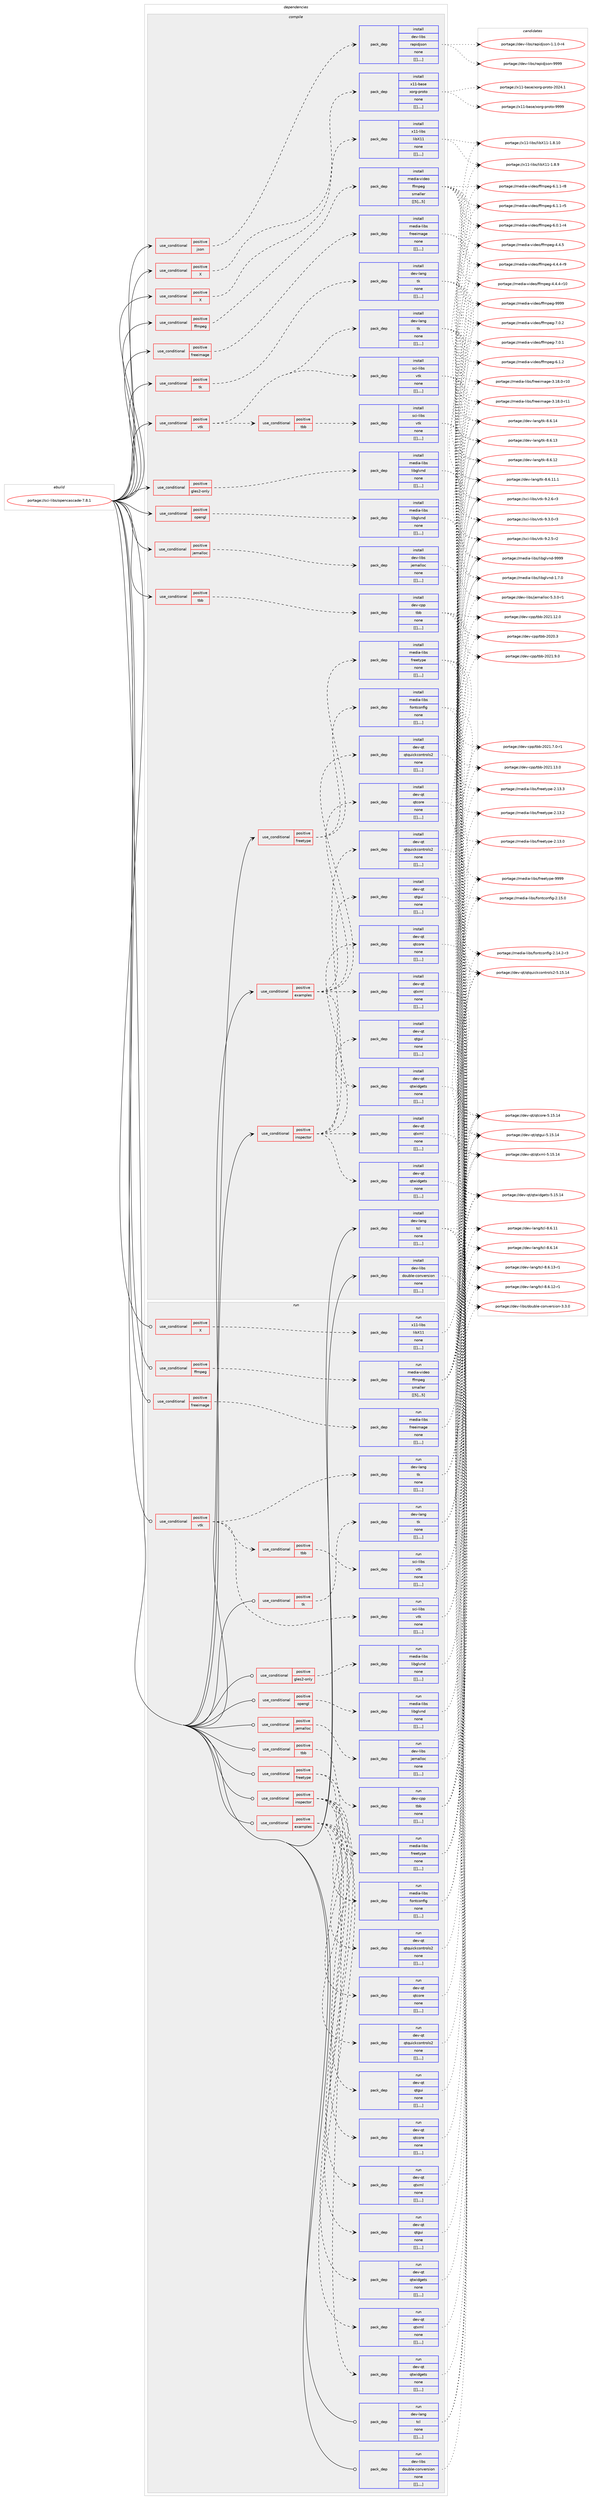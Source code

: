 digraph prolog {

# *************
# Graph options
# *************

newrank=true;
concentrate=true;
compound=true;
graph [rankdir=LR,fontname=Helvetica,fontsize=10,ranksep=1.5];#, ranksep=2.5, nodesep=0.2];
edge  [arrowhead=vee];
node  [fontname=Helvetica,fontsize=10];

# **********
# The ebuild
# **********

subgraph cluster_leftcol {
color=gray;
label=<<i>ebuild</i>>;
id [label="portage://sci-libs/opencascade-7.8.1", color=red, width=4, href="../sci-libs/opencascade-7.8.1.svg"];
}

# ****************
# The dependencies
# ****************

subgraph cluster_midcol {
color=gray;
label=<<i>dependencies</i>>;
subgraph cluster_compile {
fillcolor="#eeeeee";
style=filled;
label=<<i>compile</i>>;
subgraph cond110954 {
dependency420146 [label=<<TABLE BORDER="0" CELLBORDER="1" CELLSPACING="0" CELLPADDING="4"><TR><TD ROWSPAN="3" CELLPADDING="10">use_conditional</TD></TR><TR><TD>positive</TD></TR><TR><TD>X</TD></TR></TABLE>>, shape=none, color=red];
subgraph pack306190 {
dependency420147 [label=<<TABLE BORDER="0" CELLBORDER="1" CELLSPACING="0" CELLPADDING="4" WIDTH="220"><TR><TD ROWSPAN="6" CELLPADDING="30">pack_dep</TD></TR><TR><TD WIDTH="110">install</TD></TR><TR><TD>x11-base</TD></TR><TR><TD>xorg-proto</TD></TR><TR><TD>none</TD></TR><TR><TD>[[],,,,]</TD></TR></TABLE>>, shape=none, color=blue];
}
dependency420146:e -> dependency420147:w [weight=20,style="dashed",arrowhead="vee"];
}
id:e -> dependency420146:w [weight=20,style="solid",arrowhead="vee"];
subgraph cond110955 {
dependency420148 [label=<<TABLE BORDER="0" CELLBORDER="1" CELLSPACING="0" CELLPADDING="4"><TR><TD ROWSPAN="3" CELLPADDING="10">use_conditional</TD></TR><TR><TD>positive</TD></TR><TR><TD>X</TD></TR></TABLE>>, shape=none, color=red];
subgraph pack306191 {
dependency420149 [label=<<TABLE BORDER="0" CELLBORDER="1" CELLSPACING="0" CELLPADDING="4" WIDTH="220"><TR><TD ROWSPAN="6" CELLPADDING="30">pack_dep</TD></TR><TR><TD WIDTH="110">install</TD></TR><TR><TD>x11-libs</TD></TR><TR><TD>libX11</TD></TR><TR><TD>none</TD></TR><TR><TD>[[],,,,]</TD></TR></TABLE>>, shape=none, color=blue];
}
dependency420148:e -> dependency420149:w [weight=20,style="dashed",arrowhead="vee"];
}
id:e -> dependency420148:w [weight=20,style="solid",arrowhead="vee"];
subgraph cond110956 {
dependency420150 [label=<<TABLE BORDER="0" CELLBORDER="1" CELLSPACING="0" CELLPADDING="4"><TR><TD ROWSPAN="3" CELLPADDING="10">use_conditional</TD></TR><TR><TD>positive</TD></TR><TR><TD>examples</TD></TR></TABLE>>, shape=none, color=red];
subgraph pack306192 {
dependency420151 [label=<<TABLE BORDER="0" CELLBORDER="1" CELLSPACING="0" CELLPADDING="4" WIDTH="220"><TR><TD ROWSPAN="6" CELLPADDING="30">pack_dep</TD></TR><TR><TD WIDTH="110">install</TD></TR><TR><TD>dev-qt</TD></TR><TR><TD>qtcore</TD></TR><TR><TD>none</TD></TR><TR><TD>[[],,,,]</TD></TR></TABLE>>, shape=none, color=blue];
}
dependency420150:e -> dependency420151:w [weight=20,style="dashed",arrowhead="vee"];
subgraph pack306193 {
dependency420152 [label=<<TABLE BORDER="0" CELLBORDER="1" CELLSPACING="0" CELLPADDING="4" WIDTH="220"><TR><TD ROWSPAN="6" CELLPADDING="30">pack_dep</TD></TR><TR><TD WIDTH="110">install</TD></TR><TR><TD>dev-qt</TD></TR><TR><TD>qtgui</TD></TR><TR><TD>none</TD></TR><TR><TD>[[],,,,]</TD></TR></TABLE>>, shape=none, color=blue];
}
dependency420150:e -> dependency420152:w [weight=20,style="dashed",arrowhead="vee"];
subgraph pack306194 {
dependency420153 [label=<<TABLE BORDER="0" CELLBORDER="1" CELLSPACING="0" CELLPADDING="4" WIDTH="220"><TR><TD ROWSPAN="6" CELLPADDING="30">pack_dep</TD></TR><TR><TD WIDTH="110">install</TD></TR><TR><TD>dev-qt</TD></TR><TR><TD>qtquickcontrols2</TD></TR><TR><TD>none</TD></TR><TR><TD>[[],,,,]</TD></TR></TABLE>>, shape=none, color=blue];
}
dependency420150:e -> dependency420153:w [weight=20,style="dashed",arrowhead="vee"];
subgraph pack306195 {
dependency420154 [label=<<TABLE BORDER="0" CELLBORDER="1" CELLSPACING="0" CELLPADDING="4" WIDTH="220"><TR><TD ROWSPAN="6" CELLPADDING="30">pack_dep</TD></TR><TR><TD WIDTH="110">install</TD></TR><TR><TD>dev-qt</TD></TR><TR><TD>qtwidgets</TD></TR><TR><TD>none</TD></TR><TR><TD>[[],,,,]</TD></TR></TABLE>>, shape=none, color=blue];
}
dependency420150:e -> dependency420154:w [weight=20,style="dashed",arrowhead="vee"];
subgraph pack306196 {
dependency420155 [label=<<TABLE BORDER="0" CELLBORDER="1" CELLSPACING="0" CELLPADDING="4" WIDTH="220"><TR><TD ROWSPAN="6" CELLPADDING="30">pack_dep</TD></TR><TR><TD WIDTH="110">install</TD></TR><TR><TD>dev-qt</TD></TR><TR><TD>qtxml</TD></TR><TR><TD>none</TD></TR><TR><TD>[[],,,,]</TD></TR></TABLE>>, shape=none, color=blue];
}
dependency420150:e -> dependency420155:w [weight=20,style="dashed",arrowhead="vee"];
}
id:e -> dependency420150:w [weight=20,style="solid",arrowhead="vee"];
subgraph cond110957 {
dependency420156 [label=<<TABLE BORDER="0" CELLBORDER="1" CELLSPACING="0" CELLPADDING="4"><TR><TD ROWSPAN="3" CELLPADDING="10">use_conditional</TD></TR><TR><TD>positive</TD></TR><TR><TD>ffmpeg</TD></TR></TABLE>>, shape=none, color=red];
subgraph pack306197 {
dependency420157 [label=<<TABLE BORDER="0" CELLBORDER="1" CELLSPACING="0" CELLPADDING="4" WIDTH="220"><TR><TD ROWSPAN="6" CELLPADDING="30">pack_dep</TD></TR><TR><TD WIDTH="110">install</TD></TR><TR><TD>media-video</TD></TR><TR><TD>ffmpeg</TD></TR><TR><TD>smaller</TD></TR><TR><TD>[[5],,,5]</TD></TR></TABLE>>, shape=none, color=blue];
}
dependency420156:e -> dependency420157:w [weight=20,style="dashed",arrowhead="vee"];
}
id:e -> dependency420156:w [weight=20,style="solid",arrowhead="vee"];
subgraph cond110958 {
dependency420158 [label=<<TABLE BORDER="0" CELLBORDER="1" CELLSPACING="0" CELLPADDING="4"><TR><TD ROWSPAN="3" CELLPADDING="10">use_conditional</TD></TR><TR><TD>positive</TD></TR><TR><TD>freeimage</TD></TR></TABLE>>, shape=none, color=red];
subgraph pack306198 {
dependency420159 [label=<<TABLE BORDER="0" CELLBORDER="1" CELLSPACING="0" CELLPADDING="4" WIDTH="220"><TR><TD ROWSPAN="6" CELLPADDING="30">pack_dep</TD></TR><TR><TD WIDTH="110">install</TD></TR><TR><TD>media-libs</TD></TR><TR><TD>freeimage</TD></TR><TR><TD>none</TD></TR><TR><TD>[[],,,,]</TD></TR></TABLE>>, shape=none, color=blue];
}
dependency420158:e -> dependency420159:w [weight=20,style="dashed",arrowhead="vee"];
}
id:e -> dependency420158:w [weight=20,style="solid",arrowhead="vee"];
subgraph cond110959 {
dependency420160 [label=<<TABLE BORDER="0" CELLBORDER="1" CELLSPACING="0" CELLPADDING="4"><TR><TD ROWSPAN="3" CELLPADDING="10">use_conditional</TD></TR><TR><TD>positive</TD></TR><TR><TD>freetype</TD></TR></TABLE>>, shape=none, color=red];
subgraph pack306199 {
dependency420161 [label=<<TABLE BORDER="0" CELLBORDER="1" CELLSPACING="0" CELLPADDING="4" WIDTH="220"><TR><TD ROWSPAN="6" CELLPADDING="30">pack_dep</TD></TR><TR><TD WIDTH="110">install</TD></TR><TR><TD>media-libs</TD></TR><TR><TD>fontconfig</TD></TR><TR><TD>none</TD></TR><TR><TD>[[],,,,]</TD></TR></TABLE>>, shape=none, color=blue];
}
dependency420160:e -> dependency420161:w [weight=20,style="dashed",arrowhead="vee"];
subgraph pack306200 {
dependency420162 [label=<<TABLE BORDER="0" CELLBORDER="1" CELLSPACING="0" CELLPADDING="4" WIDTH="220"><TR><TD ROWSPAN="6" CELLPADDING="30">pack_dep</TD></TR><TR><TD WIDTH="110">install</TD></TR><TR><TD>media-libs</TD></TR><TR><TD>freetype</TD></TR><TR><TD>none</TD></TR><TR><TD>[[],,,,]</TD></TR></TABLE>>, shape=none, color=blue];
}
dependency420160:e -> dependency420162:w [weight=20,style="dashed",arrowhead="vee"];
}
id:e -> dependency420160:w [weight=20,style="solid",arrowhead="vee"];
subgraph cond110960 {
dependency420163 [label=<<TABLE BORDER="0" CELLBORDER="1" CELLSPACING="0" CELLPADDING="4"><TR><TD ROWSPAN="3" CELLPADDING="10">use_conditional</TD></TR><TR><TD>positive</TD></TR><TR><TD>gles2-only</TD></TR></TABLE>>, shape=none, color=red];
subgraph pack306201 {
dependency420164 [label=<<TABLE BORDER="0" CELLBORDER="1" CELLSPACING="0" CELLPADDING="4" WIDTH="220"><TR><TD ROWSPAN="6" CELLPADDING="30">pack_dep</TD></TR><TR><TD WIDTH="110">install</TD></TR><TR><TD>media-libs</TD></TR><TR><TD>libglvnd</TD></TR><TR><TD>none</TD></TR><TR><TD>[[],,,,]</TD></TR></TABLE>>, shape=none, color=blue];
}
dependency420163:e -> dependency420164:w [weight=20,style="dashed",arrowhead="vee"];
}
id:e -> dependency420163:w [weight=20,style="solid",arrowhead="vee"];
subgraph cond110961 {
dependency420165 [label=<<TABLE BORDER="0" CELLBORDER="1" CELLSPACING="0" CELLPADDING="4"><TR><TD ROWSPAN="3" CELLPADDING="10">use_conditional</TD></TR><TR><TD>positive</TD></TR><TR><TD>inspector</TD></TR></TABLE>>, shape=none, color=red];
subgraph pack306202 {
dependency420166 [label=<<TABLE BORDER="0" CELLBORDER="1" CELLSPACING="0" CELLPADDING="4" WIDTH="220"><TR><TD ROWSPAN="6" CELLPADDING="30">pack_dep</TD></TR><TR><TD WIDTH="110">install</TD></TR><TR><TD>dev-qt</TD></TR><TR><TD>qtcore</TD></TR><TR><TD>none</TD></TR><TR><TD>[[],,,,]</TD></TR></TABLE>>, shape=none, color=blue];
}
dependency420165:e -> dependency420166:w [weight=20,style="dashed",arrowhead="vee"];
subgraph pack306203 {
dependency420167 [label=<<TABLE BORDER="0" CELLBORDER="1" CELLSPACING="0" CELLPADDING="4" WIDTH="220"><TR><TD ROWSPAN="6" CELLPADDING="30">pack_dep</TD></TR><TR><TD WIDTH="110">install</TD></TR><TR><TD>dev-qt</TD></TR><TR><TD>qtgui</TD></TR><TR><TD>none</TD></TR><TR><TD>[[],,,,]</TD></TR></TABLE>>, shape=none, color=blue];
}
dependency420165:e -> dependency420167:w [weight=20,style="dashed",arrowhead="vee"];
subgraph pack306204 {
dependency420168 [label=<<TABLE BORDER="0" CELLBORDER="1" CELLSPACING="0" CELLPADDING="4" WIDTH="220"><TR><TD ROWSPAN="6" CELLPADDING="30">pack_dep</TD></TR><TR><TD WIDTH="110">install</TD></TR><TR><TD>dev-qt</TD></TR><TR><TD>qtquickcontrols2</TD></TR><TR><TD>none</TD></TR><TR><TD>[[],,,,]</TD></TR></TABLE>>, shape=none, color=blue];
}
dependency420165:e -> dependency420168:w [weight=20,style="dashed",arrowhead="vee"];
subgraph pack306205 {
dependency420169 [label=<<TABLE BORDER="0" CELLBORDER="1" CELLSPACING="0" CELLPADDING="4" WIDTH="220"><TR><TD ROWSPAN="6" CELLPADDING="30">pack_dep</TD></TR><TR><TD WIDTH="110">install</TD></TR><TR><TD>dev-qt</TD></TR><TR><TD>qtwidgets</TD></TR><TR><TD>none</TD></TR><TR><TD>[[],,,,]</TD></TR></TABLE>>, shape=none, color=blue];
}
dependency420165:e -> dependency420169:w [weight=20,style="dashed",arrowhead="vee"];
subgraph pack306206 {
dependency420170 [label=<<TABLE BORDER="0" CELLBORDER="1" CELLSPACING="0" CELLPADDING="4" WIDTH="220"><TR><TD ROWSPAN="6" CELLPADDING="30">pack_dep</TD></TR><TR><TD WIDTH="110">install</TD></TR><TR><TD>dev-qt</TD></TR><TR><TD>qtxml</TD></TR><TR><TD>none</TD></TR><TR><TD>[[],,,,]</TD></TR></TABLE>>, shape=none, color=blue];
}
dependency420165:e -> dependency420170:w [weight=20,style="dashed",arrowhead="vee"];
}
id:e -> dependency420165:w [weight=20,style="solid",arrowhead="vee"];
subgraph cond110962 {
dependency420171 [label=<<TABLE BORDER="0" CELLBORDER="1" CELLSPACING="0" CELLPADDING="4"><TR><TD ROWSPAN="3" CELLPADDING="10">use_conditional</TD></TR><TR><TD>positive</TD></TR><TR><TD>jemalloc</TD></TR></TABLE>>, shape=none, color=red];
subgraph pack306207 {
dependency420172 [label=<<TABLE BORDER="0" CELLBORDER="1" CELLSPACING="0" CELLPADDING="4" WIDTH="220"><TR><TD ROWSPAN="6" CELLPADDING="30">pack_dep</TD></TR><TR><TD WIDTH="110">install</TD></TR><TR><TD>dev-libs</TD></TR><TR><TD>jemalloc</TD></TR><TR><TD>none</TD></TR><TR><TD>[[],,,,]</TD></TR></TABLE>>, shape=none, color=blue];
}
dependency420171:e -> dependency420172:w [weight=20,style="dashed",arrowhead="vee"];
}
id:e -> dependency420171:w [weight=20,style="solid",arrowhead="vee"];
subgraph cond110963 {
dependency420173 [label=<<TABLE BORDER="0" CELLBORDER="1" CELLSPACING="0" CELLPADDING="4"><TR><TD ROWSPAN="3" CELLPADDING="10">use_conditional</TD></TR><TR><TD>positive</TD></TR><TR><TD>json</TD></TR></TABLE>>, shape=none, color=red];
subgraph pack306208 {
dependency420174 [label=<<TABLE BORDER="0" CELLBORDER="1" CELLSPACING="0" CELLPADDING="4" WIDTH="220"><TR><TD ROWSPAN="6" CELLPADDING="30">pack_dep</TD></TR><TR><TD WIDTH="110">install</TD></TR><TR><TD>dev-libs</TD></TR><TR><TD>rapidjson</TD></TR><TR><TD>none</TD></TR><TR><TD>[[],,,,]</TD></TR></TABLE>>, shape=none, color=blue];
}
dependency420173:e -> dependency420174:w [weight=20,style="dashed",arrowhead="vee"];
}
id:e -> dependency420173:w [weight=20,style="solid",arrowhead="vee"];
subgraph cond110964 {
dependency420175 [label=<<TABLE BORDER="0" CELLBORDER="1" CELLSPACING="0" CELLPADDING="4"><TR><TD ROWSPAN="3" CELLPADDING="10">use_conditional</TD></TR><TR><TD>positive</TD></TR><TR><TD>opengl</TD></TR></TABLE>>, shape=none, color=red];
subgraph pack306209 {
dependency420176 [label=<<TABLE BORDER="0" CELLBORDER="1" CELLSPACING="0" CELLPADDING="4" WIDTH="220"><TR><TD ROWSPAN="6" CELLPADDING="30">pack_dep</TD></TR><TR><TD WIDTH="110">install</TD></TR><TR><TD>media-libs</TD></TR><TR><TD>libglvnd</TD></TR><TR><TD>none</TD></TR><TR><TD>[[],,,,]</TD></TR></TABLE>>, shape=none, color=blue];
}
dependency420175:e -> dependency420176:w [weight=20,style="dashed",arrowhead="vee"];
}
id:e -> dependency420175:w [weight=20,style="solid",arrowhead="vee"];
subgraph cond110965 {
dependency420177 [label=<<TABLE BORDER="0" CELLBORDER="1" CELLSPACING="0" CELLPADDING="4"><TR><TD ROWSPAN="3" CELLPADDING="10">use_conditional</TD></TR><TR><TD>positive</TD></TR><TR><TD>tbb</TD></TR></TABLE>>, shape=none, color=red];
subgraph pack306210 {
dependency420178 [label=<<TABLE BORDER="0" CELLBORDER="1" CELLSPACING="0" CELLPADDING="4" WIDTH="220"><TR><TD ROWSPAN="6" CELLPADDING="30">pack_dep</TD></TR><TR><TD WIDTH="110">install</TD></TR><TR><TD>dev-cpp</TD></TR><TR><TD>tbb</TD></TR><TR><TD>none</TD></TR><TR><TD>[[],,,,]</TD></TR></TABLE>>, shape=none, color=blue];
}
dependency420177:e -> dependency420178:w [weight=20,style="dashed",arrowhead="vee"];
}
id:e -> dependency420177:w [weight=20,style="solid",arrowhead="vee"];
subgraph cond110966 {
dependency420179 [label=<<TABLE BORDER="0" CELLBORDER="1" CELLSPACING="0" CELLPADDING="4"><TR><TD ROWSPAN="3" CELLPADDING="10">use_conditional</TD></TR><TR><TD>positive</TD></TR><TR><TD>tk</TD></TR></TABLE>>, shape=none, color=red];
subgraph pack306211 {
dependency420180 [label=<<TABLE BORDER="0" CELLBORDER="1" CELLSPACING="0" CELLPADDING="4" WIDTH="220"><TR><TD ROWSPAN="6" CELLPADDING="30">pack_dep</TD></TR><TR><TD WIDTH="110">install</TD></TR><TR><TD>dev-lang</TD></TR><TR><TD>tk</TD></TR><TR><TD>none</TD></TR><TR><TD>[[],,,,]</TD></TR></TABLE>>, shape=none, color=blue];
}
dependency420179:e -> dependency420180:w [weight=20,style="dashed",arrowhead="vee"];
}
id:e -> dependency420179:w [weight=20,style="solid",arrowhead="vee"];
subgraph cond110967 {
dependency420181 [label=<<TABLE BORDER="0" CELLBORDER="1" CELLSPACING="0" CELLPADDING="4"><TR><TD ROWSPAN="3" CELLPADDING="10">use_conditional</TD></TR><TR><TD>positive</TD></TR><TR><TD>vtk</TD></TR></TABLE>>, shape=none, color=red];
subgraph pack306212 {
dependency420182 [label=<<TABLE BORDER="0" CELLBORDER="1" CELLSPACING="0" CELLPADDING="4" WIDTH="220"><TR><TD ROWSPAN="6" CELLPADDING="30">pack_dep</TD></TR><TR><TD WIDTH="110">install</TD></TR><TR><TD>dev-lang</TD></TR><TR><TD>tk</TD></TR><TR><TD>none</TD></TR><TR><TD>[[],,,,]</TD></TR></TABLE>>, shape=none, color=blue];
}
dependency420181:e -> dependency420182:w [weight=20,style="dashed",arrowhead="vee"];
subgraph pack306213 {
dependency420183 [label=<<TABLE BORDER="0" CELLBORDER="1" CELLSPACING="0" CELLPADDING="4" WIDTH="220"><TR><TD ROWSPAN="6" CELLPADDING="30">pack_dep</TD></TR><TR><TD WIDTH="110">install</TD></TR><TR><TD>sci-libs</TD></TR><TR><TD>vtk</TD></TR><TR><TD>none</TD></TR><TR><TD>[[],,,,]</TD></TR></TABLE>>, shape=none, color=blue];
}
dependency420181:e -> dependency420183:w [weight=20,style="dashed",arrowhead="vee"];
subgraph cond110968 {
dependency420184 [label=<<TABLE BORDER="0" CELLBORDER="1" CELLSPACING="0" CELLPADDING="4"><TR><TD ROWSPAN="3" CELLPADDING="10">use_conditional</TD></TR><TR><TD>positive</TD></TR><TR><TD>tbb</TD></TR></TABLE>>, shape=none, color=red];
subgraph pack306214 {
dependency420185 [label=<<TABLE BORDER="0" CELLBORDER="1" CELLSPACING="0" CELLPADDING="4" WIDTH="220"><TR><TD ROWSPAN="6" CELLPADDING="30">pack_dep</TD></TR><TR><TD WIDTH="110">install</TD></TR><TR><TD>sci-libs</TD></TR><TR><TD>vtk</TD></TR><TR><TD>none</TD></TR><TR><TD>[[],,,,]</TD></TR></TABLE>>, shape=none, color=blue];
}
dependency420184:e -> dependency420185:w [weight=20,style="dashed",arrowhead="vee"];
}
dependency420181:e -> dependency420184:w [weight=20,style="dashed",arrowhead="vee"];
}
id:e -> dependency420181:w [weight=20,style="solid",arrowhead="vee"];
subgraph pack306215 {
dependency420186 [label=<<TABLE BORDER="0" CELLBORDER="1" CELLSPACING="0" CELLPADDING="4" WIDTH="220"><TR><TD ROWSPAN="6" CELLPADDING="30">pack_dep</TD></TR><TR><TD WIDTH="110">install</TD></TR><TR><TD>dev-lang</TD></TR><TR><TD>tcl</TD></TR><TR><TD>none</TD></TR><TR><TD>[[],,,,]</TD></TR></TABLE>>, shape=none, color=blue];
}
id:e -> dependency420186:w [weight=20,style="solid",arrowhead="vee"];
subgraph pack306216 {
dependency420187 [label=<<TABLE BORDER="0" CELLBORDER="1" CELLSPACING="0" CELLPADDING="4" WIDTH="220"><TR><TD ROWSPAN="6" CELLPADDING="30">pack_dep</TD></TR><TR><TD WIDTH="110">install</TD></TR><TR><TD>dev-libs</TD></TR><TR><TD>double-conversion</TD></TR><TR><TD>none</TD></TR><TR><TD>[[],,,,]</TD></TR></TABLE>>, shape=none, color=blue];
}
id:e -> dependency420187:w [weight=20,style="solid",arrowhead="vee"];
}
subgraph cluster_compileandrun {
fillcolor="#eeeeee";
style=filled;
label=<<i>compile and run</i>>;
}
subgraph cluster_run {
fillcolor="#eeeeee";
style=filled;
label=<<i>run</i>>;
subgraph cond110969 {
dependency420188 [label=<<TABLE BORDER="0" CELLBORDER="1" CELLSPACING="0" CELLPADDING="4"><TR><TD ROWSPAN="3" CELLPADDING="10">use_conditional</TD></TR><TR><TD>positive</TD></TR><TR><TD>X</TD></TR></TABLE>>, shape=none, color=red];
subgraph pack306217 {
dependency420189 [label=<<TABLE BORDER="0" CELLBORDER="1" CELLSPACING="0" CELLPADDING="4" WIDTH="220"><TR><TD ROWSPAN="6" CELLPADDING="30">pack_dep</TD></TR><TR><TD WIDTH="110">run</TD></TR><TR><TD>x11-libs</TD></TR><TR><TD>libX11</TD></TR><TR><TD>none</TD></TR><TR><TD>[[],,,,]</TD></TR></TABLE>>, shape=none, color=blue];
}
dependency420188:e -> dependency420189:w [weight=20,style="dashed",arrowhead="vee"];
}
id:e -> dependency420188:w [weight=20,style="solid",arrowhead="odot"];
subgraph cond110970 {
dependency420190 [label=<<TABLE BORDER="0" CELLBORDER="1" CELLSPACING="0" CELLPADDING="4"><TR><TD ROWSPAN="3" CELLPADDING="10">use_conditional</TD></TR><TR><TD>positive</TD></TR><TR><TD>examples</TD></TR></TABLE>>, shape=none, color=red];
subgraph pack306218 {
dependency420191 [label=<<TABLE BORDER="0" CELLBORDER="1" CELLSPACING="0" CELLPADDING="4" WIDTH="220"><TR><TD ROWSPAN="6" CELLPADDING="30">pack_dep</TD></TR><TR><TD WIDTH="110">run</TD></TR><TR><TD>dev-qt</TD></TR><TR><TD>qtcore</TD></TR><TR><TD>none</TD></TR><TR><TD>[[],,,,]</TD></TR></TABLE>>, shape=none, color=blue];
}
dependency420190:e -> dependency420191:w [weight=20,style="dashed",arrowhead="vee"];
subgraph pack306219 {
dependency420192 [label=<<TABLE BORDER="0" CELLBORDER="1" CELLSPACING="0" CELLPADDING="4" WIDTH="220"><TR><TD ROWSPAN="6" CELLPADDING="30">pack_dep</TD></TR><TR><TD WIDTH="110">run</TD></TR><TR><TD>dev-qt</TD></TR><TR><TD>qtgui</TD></TR><TR><TD>none</TD></TR><TR><TD>[[],,,,]</TD></TR></TABLE>>, shape=none, color=blue];
}
dependency420190:e -> dependency420192:w [weight=20,style="dashed",arrowhead="vee"];
subgraph pack306220 {
dependency420193 [label=<<TABLE BORDER="0" CELLBORDER="1" CELLSPACING="0" CELLPADDING="4" WIDTH="220"><TR><TD ROWSPAN="6" CELLPADDING="30">pack_dep</TD></TR><TR><TD WIDTH="110">run</TD></TR><TR><TD>dev-qt</TD></TR><TR><TD>qtquickcontrols2</TD></TR><TR><TD>none</TD></TR><TR><TD>[[],,,,]</TD></TR></TABLE>>, shape=none, color=blue];
}
dependency420190:e -> dependency420193:w [weight=20,style="dashed",arrowhead="vee"];
subgraph pack306221 {
dependency420194 [label=<<TABLE BORDER="0" CELLBORDER="1" CELLSPACING="0" CELLPADDING="4" WIDTH="220"><TR><TD ROWSPAN="6" CELLPADDING="30">pack_dep</TD></TR><TR><TD WIDTH="110">run</TD></TR><TR><TD>dev-qt</TD></TR><TR><TD>qtwidgets</TD></TR><TR><TD>none</TD></TR><TR><TD>[[],,,,]</TD></TR></TABLE>>, shape=none, color=blue];
}
dependency420190:e -> dependency420194:w [weight=20,style="dashed",arrowhead="vee"];
subgraph pack306222 {
dependency420195 [label=<<TABLE BORDER="0" CELLBORDER="1" CELLSPACING="0" CELLPADDING="4" WIDTH="220"><TR><TD ROWSPAN="6" CELLPADDING="30">pack_dep</TD></TR><TR><TD WIDTH="110">run</TD></TR><TR><TD>dev-qt</TD></TR><TR><TD>qtxml</TD></TR><TR><TD>none</TD></TR><TR><TD>[[],,,,]</TD></TR></TABLE>>, shape=none, color=blue];
}
dependency420190:e -> dependency420195:w [weight=20,style="dashed",arrowhead="vee"];
}
id:e -> dependency420190:w [weight=20,style="solid",arrowhead="odot"];
subgraph cond110971 {
dependency420196 [label=<<TABLE BORDER="0" CELLBORDER="1" CELLSPACING="0" CELLPADDING="4"><TR><TD ROWSPAN="3" CELLPADDING="10">use_conditional</TD></TR><TR><TD>positive</TD></TR><TR><TD>ffmpeg</TD></TR></TABLE>>, shape=none, color=red];
subgraph pack306223 {
dependency420197 [label=<<TABLE BORDER="0" CELLBORDER="1" CELLSPACING="0" CELLPADDING="4" WIDTH="220"><TR><TD ROWSPAN="6" CELLPADDING="30">pack_dep</TD></TR><TR><TD WIDTH="110">run</TD></TR><TR><TD>media-video</TD></TR><TR><TD>ffmpeg</TD></TR><TR><TD>smaller</TD></TR><TR><TD>[[5],,,5]</TD></TR></TABLE>>, shape=none, color=blue];
}
dependency420196:e -> dependency420197:w [weight=20,style="dashed",arrowhead="vee"];
}
id:e -> dependency420196:w [weight=20,style="solid",arrowhead="odot"];
subgraph cond110972 {
dependency420198 [label=<<TABLE BORDER="0" CELLBORDER="1" CELLSPACING="0" CELLPADDING="4"><TR><TD ROWSPAN="3" CELLPADDING="10">use_conditional</TD></TR><TR><TD>positive</TD></TR><TR><TD>freeimage</TD></TR></TABLE>>, shape=none, color=red];
subgraph pack306224 {
dependency420199 [label=<<TABLE BORDER="0" CELLBORDER="1" CELLSPACING="0" CELLPADDING="4" WIDTH="220"><TR><TD ROWSPAN="6" CELLPADDING="30">pack_dep</TD></TR><TR><TD WIDTH="110">run</TD></TR><TR><TD>media-libs</TD></TR><TR><TD>freeimage</TD></TR><TR><TD>none</TD></TR><TR><TD>[[],,,,]</TD></TR></TABLE>>, shape=none, color=blue];
}
dependency420198:e -> dependency420199:w [weight=20,style="dashed",arrowhead="vee"];
}
id:e -> dependency420198:w [weight=20,style="solid",arrowhead="odot"];
subgraph cond110973 {
dependency420200 [label=<<TABLE BORDER="0" CELLBORDER="1" CELLSPACING="0" CELLPADDING="4"><TR><TD ROWSPAN="3" CELLPADDING="10">use_conditional</TD></TR><TR><TD>positive</TD></TR><TR><TD>freetype</TD></TR></TABLE>>, shape=none, color=red];
subgraph pack306225 {
dependency420201 [label=<<TABLE BORDER="0" CELLBORDER="1" CELLSPACING="0" CELLPADDING="4" WIDTH="220"><TR><TD ROWSPAN="6" CELLPADDING="30">pack_dep</TD></TR><TR><TD WIDTH="110">run</TD></TR><TR><TD>media-libs</TD></TR><TR><TD>fontconfig</TD></TR><TR><TD>none</TD></TR><TR><TD>[[],,,,]</TD></TR></TABLE>>, shape=none, color=blue];
}
dependency420200:e -> dependency420201:w [weight=20,style="dashed",arrowhead="vee"];
subgraph pack306226 {
dependency420202 [label=<<TABLE BORDER="0" CELLBORDER="1" CELLSPACING="0" CELLPADDING="4" WIDTH="220"><TR><TD ROWSPAN="6" CELLPADDING="30">pack_dep</TD></TR><TR><TD WIDTH="110">run</TD></TR><TR><TD>media-libs</TD></TR><TR><TD>freetype</TD></TR><TR><TD>none</TD></TR><TR><TD>[[],,,,]</TD></TR></TABLE>>, shape=none, color=blue];
}
dependency420200:e -> dependency420202:w [weight=20,style="dashed",arrowhead="vee"];
}
id:e -> dependency420200:w [weight=20,style="solid",arrowhead="odot"];
subgraph cond110974 {
dependency420203 [label=<<TABLE BORDER="0" CELLBORDER="1" CELLSPACING="0" CELLPADDING="4"><TR><TD ROWSPAN="3" CELLPADDING="10">use_conditional</TD></TR><TR><TD>positive</TD></TR><TR><TD>gles2-only</TD></TR></TABLE>>, shape=none, color=red];
subgraph pack306227 {
dependency420204 [label=<<TABLE BORDER="0" CELLBORDER="1" CELLSPACING="0" CELLPADDING="4" WIDTH="220"><TR><TD ROWSPAN="6" CELLPADDING="30">pack_dep</TD></TR><TR><TD WIDTH="110">run</TD></TR><TR><TD>media-libs</TD></TR><TR><TD>libglvnd</TD></TR><TR><TD>none</TD></TR><TR><TD>[[],,,,]</TD></TR></TABLE>>, shape=none, color=blue];
}
dependency420203:e -> dependency420204:w [weight=20,style="dashed",arrowhead="vee"];
}
id:e -> dependency420203:w [weight=20,style="solid",arrowhead="odot"];
subgraph cond110975 {
dependency420205 [label=<<TABLE BORDER="0" CELLBORDER="1" CELLSPACING="0" CELLPADDING="4"><TR><TD ROWSPAN="3" CELLPADDING="10">use_conditional</TD></TR><TR><TD>positive</TD></TR><TR><TD>inspector</TD></TR></TABLE>>, shape=none, color=red];
subgraph pack306228 {
dependency420206 [label=<<TABLE BORDER="0" CELLBORDER="1" CELLSPACING="0" CELLPADDING="4" WIDTH="220"><TR><TD ROWSPAN="6" CELLPADDING="30">pack_dep</TD></TR><TR><TD WIDTH="110">run</TD></TR><TR><TD>dev-qt</TD></TR><TR><TD>qtcore</TD></TR><TR><TD>none</TD></TR><TR><TD>[[],,,,]</TD></TR></TABLE>>, shape=none, color=blue];
}
dependency420205:e -> dependency420206:w [weight=20,style="dashed",arrowhead="vee"];
subgraph pack306229 {
dependency420207 [label=<<TABLE BORDER="0" CELLBORDER="1" CELLSPACING="0" CELLPADDING="4" WIDTH="220"><TR><TD ROWSPAN="6" CELLPADDING="30">pack_dep</TD></TR><TR><TD WIDTH="110">run</TD></TR><TR><TD>dev-qt</TD></TR><TR><TD>qtgui</TD></TR><TR><TD>none</TD></TR><TR><TD>[[],,,,]</TD></TR></TABLE>>, shape=none, color=blue];
}
dependency420205:e -> dependency420207:w [weight=20,style="dashed",arrowhead="vee"];
subgraph pack306230 {
dependency420208 [label=<<TABLE BORDER="0" CELLBORDER="1" CELLSPACING="0" CELLPADDING="4" WIDTH="220"><TR><TD ROWSPAN="6" CELLPADDING="30">pack_dep</TD></TR><TR><TD WIDTH="110">run</TD></TR><TR><TD>dev-qt</TD></TR><TR><TD>qtquickcontrols2</TD></TR><TR><TD>none</TD></TR><TR><TD>[[],,,,]</TD></TR></TABLE>>, shape=none, color=blue];
}
dependency420205:e -> dependency420208:w [weight=20,style="dashed",arrowhead="vee"];
subgraph pack306231 {
dependency420209 [label=<<TABLE BORDER="0" CELLBORDER="1" CELLSPACING="0" CELLPADDING="4" WIDTH="220"><TR><TD ROWSPAN="6" CELLPADDING="30">pack_dep</TD></TR><TR><TD WIDTH="110">run</TD></TR><TR><TD>dev-qt</TD></TR><TR><TD>qtwidgets</TD></TR><TR><TD>none</TD></TR><TR><TD>[[],,,,]</TD></TR></TABLE>>, shape=none, color=blue];
}
dependency420205:e -> dependency420209:w [weight=20,style="dashed",arrowhead="vee"];
subgraph pack306232 {
dependency420210 [label=<<TABLE BORDER="0" CELLBORDER="1" CELLSPACING="0" CELLPADDING="4" WIDTH="220"><TR><TD ROWSPAN="6" CELLPADDING="30">pack_dep</TD></TR><TR><TD WIDTH="110">run</TD></TR><TR><TD>dev-qt</TD></TR><TR><TD>qtxml</TD></TR><TR><TD>none</TD></TR><TR><TD>[[],,,,]</TD></TR></TABLE>>, shape=none, color=blue];
}
dependency420205:e -> dependency420210:w [weight=20,style="dashed",arrowhead="vee"];
}
id:e -> dependency420205:w [weight=20,style="solid",arrowhead="odot"];
subgraph cond110976 {
dependency420211 [label=<<TABLE BORDER="0" CELLBORDER="1" CELLSPACING="0" CELLPADDING="4"><TR><TD ROWSPAN="3" CELLPADDING="10">use_conditional</TD></TR><TR><TD>positive</TD></TR><TR><TD>jemalloc</TD></TR></TABLE>>, shape=none, color=red];
subgraph pack306233 {
dependency420212 [label=<<TABLE BORDER="0" CELLBORDER="1" CELLSPACING="0" CELLPADDING="4" WIDTH="220"><TR><TD ROWSPAN="6" CELLPADDING="30">pack_dep</TD></TR><TR><TD WIDTH="110">run</TD></TR><TR><TD>dev-libs</TD></TR><TR><TD>jemalloc</TD></TR><TR><TD>none</TD></TR><TR><TD>[[],,,,]</TD></TR></TABLE>>, shape=none, color=blue];
}
dependency420211:e -> dependency420212:w [weight=20,style="dashed",arrowhead="vee"];
}
id:e -> dependency420211:w [weight=20,style="solid",arrowhead="odot"];
subgraph cond110977 {
dependency420213 [label=<<TABLE BORDER="0" CELLBORDER="1" CELLSPACING="0" CELLPADDING="4"><TR><TD ROWSPAN="3" CELLPADDING="10">use_conditional</TD></TR><TR><TD>positive</TD></TR><TR><TD>opengl</TD></TR></TABLE>>, shape=none, color=red];
subgraph pack306234 {
dependency420214 [label=<<TABLE BORDER="0" CELLBORDER="1" CELLSPACING="0" CELLPADDING="4" WIDTH="220"><TR><TD ROWSPAN="6" CELLPADDING="30">pack_dep</TD></TR><TR><TD WIDTH="110">run</TD></TR><TR><TD>media-libs</TD></TR><TR><TD>libglvnd</TD></TR><TR><TD>none</TD></TR><TR><TD>[[],,,,]</TD></TR></TABLE>>, shape=none, color=blue];
}
dependency420213:e -> dependency420214:w [weight=20,style="dashed",arrowhead="vee"];
}
id:e -> dependency420213:w [weight=20,style="solid",arrowhead="odot"];
subgraph cond110978 {
dependency420215 [label=<<TABLE BORDER="0" CELLBORDER="1" CELLSPACING="0" CELLPADDING="4"><TR><TD ROWSPAN="3" CELLPADDING="10">use_conditional</TD></TR><TR><TD>positive</TD></TR><TR><TD>tbb</TD></TR></TABLE>>, shape=none, color=red];
subgraph pack306235 {
dependency420216 [label=<<TABLE BORDER="0" CELLBORDER="1" CELLSPACING="0" CELLPADDING="4" WIDTH="220"><TR><TD ROWSPAN="6" CELLPADDING="30">pack_dep</TD></TR><TR><TD WIDTH="110">run</TD></TR><TR><TD>dev-cpp</TD></TR><TR><TD>tbb</TD></TR><TR><TD>none</TD></TR><TR><TD>[[],,,,]</TD></TR></TABLE>>, shape=none, color=blue];
}
dependency420215:e -> dependency420216:w [weight=20,style="dashed",arrowhead="vee"];
}
id:e -> dependency420215:w [weight=20,style="solid",arrowhead="odot"];
subgraph cond110979 {
dependency420217 [label=<<TABLE BORDER="0" CELLBORDER="1" CELLSPACING="0" CELLPADDING="4"><TR><TD ROWSPAN="3" CELLPADDING="10">use_conditional</TD></TR><TR><TD>positive</TD></TR><TR><TD>tk</TD></TR></TABLE>>, shape=none, color=red];
subgraph pack306236 {
dependency420218 [label=<<TABLE BORDER="0" CELLBORDER="1" CELLSPACING="0" CELLPADDING="4" WIDTH="220"><TR><TD ROWSPAN="6" CELLPADDING="30">pack_dep</TD></TR><TR><TD WIDTH="110">run</TD></TR><TR><TD>dev-lang</TD></TR><TR><TD>tk</TD></TR><TR><TD>none</TD></TR><TR><TD>[[],,,,]</TD></TR></TABLE>>, shape=none, color=blue];
}
dependency420217:e -> dependency420218:w [weight=20,style="dashed",arrowhead="vee"];
}
id:e -> dependency420217:w [weight=20,style="solid",arrowhead="odot"];
subgraph cond110980 {
dependency420219 [label=<<TABLE BORDER="0" CELLBORDER="1" CELLSPACING="0" CELLPADDING="4"><TR><TD ROWSPAN="3" CELLPADDING="10">use_conditional</TD></TR><TR><TD>positive</TD></TR><TR><TD>vtk</TD></TR></TABLE>>, shape=none, color=red];
subgraph pack306237 {
dependency420220 [label=<<TABLE BORDER="0" CELLBORDER="1" CELLSPACING="0" CELLPADDING="4" WIDTH="220"><TR><TD ROWSPAN="6" CELLPADDING="30">pack_dep</TD></TR><TR><TD WIDTH="110">run</TD></TR><TR><TD>dev-lang</TD></TR><TR><TD>tk</TD></TR><TR><TD>none</TD></TR><TR><TD>[[],,,,]</TD></TR></TABLE>>, shape=none, color=blue];
}
dependency420219:e -> dependency420220:w [weight=20,style="dashed",arrowhead="vee"];
subgraph pack306238 {
dependency420221 [label=<<TABLE BORDER="0" CELLBORDER="1" CELLSPACING="0" CELLPADDING="4" WIDTH="220"><TR><TD ROWSPAN="6" CELLPADDING="30">pack_dep</TD></TR><TR><TD WIDTH="110">run</TD></TR><TR><TD>sci-libs</TD></TR><TR><TD>vtk</TD></TR><TR><TD>none</TD></TR><TR><TD>[[],,,,]</TD></TR></TABLE>>, shape=none, color=blue];
}
dependency420219:e -> dependency420221:w [weight=20,style="dashed",arrowhead="vee"];
subgraph cond110981 {
dependency420222 [label=<<TABLE BORDER="0" CELLBORDER="1" CELLSPACING="0" CELLPADDING="4"><TR><TD ROWSPAN="3" CELLPADDING="10">use_conditional</TD></TR><TR><TD>positive</TD></TR><TR><TD>tbb</TD></TR></TABLE>>, shape=none, color=red];
subgraph pack306239 {
dependency420223 [label=<<TABLE BORDER="0" CELLBORDER="1" CELLSPACING="0" CELLPADDING="4" WIDTH="220"><TR><TD ROWSPAN="6" CELLPADDING="30">pack_dep</TD></TR><TR><TD WIDTH="110">run</TD></TR><TR><TD>sci-libs</TD></TR><TR><TD>vtk</TD></TR><TR><TD>none</TD></TR><TR><TD>[[],,,,]</TD></TR></TABLE>>, shape=none, color=blue];
}
dependency420222:e -> dependency420223:w [weight=20,style="dashed",arrowhead="vee"];
}
dependency420219:e -> dependency420222:w [weight=20,style="dashed",arrowhead="vee"];
}
id:e -> dependency420219:w [weight=20,style="solid",arrowhead="odot"];
subgraph pack306240 {
dependency420224 [label=<<TABLE BORDER="0" CELLBORDER="1" CELLSPACING="0" CELLPADDING="4" WIDTH="220"><TR><TD ROWSPAN="6" CELLPADDING="30">pack_dep</TD></TR><TR><TD WIDTH="110">run</TD></TR><TR><TD>dev-lang</TD></TR><TR><TD>tcl</TD></TR><TR><TD>none</TD></TR><TR><TD>[[],,,,]</TD></TR></TABLE>>, shape=none, color=blue];
}
id:e -> dependency420224:w [weight=20,style="solid",arrowhead="odot"];
subgraph pack306241 {
dependency420225 [label=<<TABLE BORDER="0" CELLBORDER="1" CELLSPACING="0" CELLPADDING="4" WIDTH="220"><TR><TD ROWSPAN="6" CELLPADDING="30">pack_dep</TD></TR><TR><TD WIDTH="110">run</TD></TR><TR><TD>dev-libs</TD></TR><TR><TD>double-conversion</TD></TR><TR><TD>none</TD></TR><TR><TD>[[],,,,]</TD></TR></TABLE>>, shape=none, color=blue];
}
id:e -> dependency420225:w [weight=20,style="solid",arrowhead="odot"];
}
}

# **************
# The candidates
# **************

subgraph cluster_choices {
rank=same;
color=gray;
label=<<i>candidates</i>>;

subgraph choice306190 {
color=black;
nodesep=1;
choice120494945989711510147120111114103451121141111161114557575757 [label="portage://x11-base/xorg-proto-9999", color=red, width=4,href="../x11-base/xorg-proto-9999.svg"];
choice1204949459897115101471201111141034511211411111611145504850524649 [label="portage://x11-base/xorg-proto-2024.1", color=red, width=4,href="../x11-base/xorg-proto-2024.1.svg"];
dependency420147:e -> choice120494945989711510147120111114103451121141111161114557575757:w [style=dotted,weight="100"];
dependency420147:e -> choice1204949459897115101471201111141034511211411111611145504850524649:w [style=dotted,weight="100"];
}
subgraph choice306191 {
color=black;
nodesep=1;
choice12049494510810598115471081059888494945494656464948 [label="portage://x11-libs/libX11-1.8.10", color=red, width=4,href="../x11-libs/libX11-1.8.10.svg"];
choice120494945108105981154710810598884949454946564657 [label="portage://x11-libs/libX11-1.8.9", color=red, width=4,href="../x11-libs/libX11-1.8.9.svg"];
dependency420149:e -> choice12049494510810598115471081059888494945494656464948:w [style=dotted,weight="100"];
dependency420149:e -> choice120494945108105981154710810598884949454946564657:w [style=dotted,weight="100"];
}
subgraph choice306192 {
color=black;
nodesep=1;
choice1001011184511311647113116991111141014553464953464952 [label="portage://dev-qt/qtcore-5.15.14", color=red, width=4,href="../dev-qt/qtcore-5.15.14.svg"];
dependency420151:e -> choice1001011184511311647113116991111141014553464953464952:w [style=dotted,weight="100"];
}
subgraph choice306193 {
color=black;
nodesep=1;
choice10010111845113116471131161031171054553464953464952 [label="portage://dev-qt/qtgui-5.15.14", color=red, width=4,href="../dev-qt/qtgui-5.15.14.svg"];
dependency420152:e -> choice10010111845113116471131161031171054553464953464952:w [style=dotted,weight="100"];
}
subgraph choice306194 {
color=black;
nodesep=1;
choice10010111845113116471131161131171059910799111110116114111108115504553464953464952 [label="portage://dev-qt/qtquickcontrols2-5.15.14", color=red, width=4,href="../dev-qt/qtquickcontrols2-5.15.14.svg"];
dependency420153:e -> choice10010111845113116471131161131171059910799111110116114111108115504553464953464952:w [style=dotted,weight="100"];
}
subgraph choice306195 {
color=black;
nodesep=1;
choice10010111845113116471131161191051001031011161154553464953464952 [label="portage://dev-qt/qtwidgets-5.15.14", color=red, width=4,href="../dev-qt/qtwidgets-5.15.14.svg"];
dependency420154:e -> choice10010111845113116471131161191051001031011161154553464953464952:w [style=dotted,weight="100"];
}
subgraph choice306196 {
color=black;
nodesep=1;
choice10010111845113116471131161201091084553464953464952 [label="portage://dev-qt/qtxml-5.15.14", color=red, width=4,href="../dev-qt/qtxml-5.15.14.svg"];
dependency420155:e -> choice10010111845113116471131161201091084553464953464952:w [style=dotted,weight="100"];
}
subgraph choice306197 {
color=black;
nodesep=1;
choice1091011001059745118105100101111471021021091121011034557575757 [label="portage://media-video/ffmpeg-9999", color=red, width=4,href="../media-video/ffmpeg-9999.svg"];
choice109101100105974511810510010111147102102109112101103455546484650 [label="portage://media-video/ffmpeg-7.0.2", color=red, width=4,href="../media-video/ffmpeg-7.0.2.svg"];
choice109101100105974511810510010111147102102109112101103455546484649 [label="portage://media-video/ffmpeg-7.0.1", color=red, width=4,href="../media-video/ffmpeg-7.0.1.svg"];
choice109101100105974511810510010111147102102109112101103455446494650 [label="portage://media-video/ffmpeg-6.1.2", color=red, width=4,href="../media-video/ffmpeg-6.1.2.svg"];
choice1091011001059745118105100101111471021021091121011034554464946494511456 [label="portage://media-video/ffmpeg-6.1.1-r8", color=red, width=4,href="../media-video/ffmpeg-6.1.1-r8.svg"];
choice1091011001059745118105100101111471021021091121011034554464946494511453 [label="portage://media-video/ffmpeg-6.1.1-r5", color=red, width=4,href="../media-video/ffmpeg-6.1.1-r5.svg"];
choice1091011001059745118105100101111471021021091121011034554464846494511452 [label="portage://media-video/ffmpeg-6.0.1-r4", color=red, width=4,href="../media-video/ffmpeg-6.0.1-r4.svg"];
choice109101100105974511810510010111147102102109112101103455246524653 [label="portage://media-video/ffmpeg-4.4.5", color=red, width=4,href="../media-video/ffmpeg-4.4.5.svg"];
choice1091011001059745118105100101111471021021091121011034552465246524511457 [label="portage://media-video/ffmpeg-4.4.4-r9", color=red, width=4,href="../media-video/ffmpeg-4.4.4-r9.svg"];
choice109101100105974511810510010111147102102109112101103455246524652451144948 [label="portage://media-video/ffmpeg-4.4.4-r10", color=red, width=4,href="../media-video/ffmpeg-4.4.4-r10.svg"];
dependency420157:e -> choice1091011001059745118105100101111471021021091121011034557575757:w [style=dotted,weight="100"];
dependency420157:e -> choice109101100105974511810510010111147102102109112101103455546484650:w [style=dotted,weight="100"];
dependency420157:e -> choice109101100105974511810510010111147102102109112101103455546484649:w [style=dotted,weight="100"];
dependency420157:e -> choice109101100105974511810510010111147102102109112101103455446494650:w [style=dotted,weight="100"];
dependency420157:e -> choice1091011001059745118105100101111471021021091121011034554464946494511456:w [style=dotted,weight="100"];
dependency420157:e -> choice1091011001059745118105100101111471021021091121011034554464946494511453:w [style=dotted,weight="100"];
dependency420157:e -> choice1091011001059745118105100101111471021021091121011034554464846494511452:w [style=dotted,weight="100"];
dependency420157:e -> choice109101100105974511810510010111147102102109112101103455246524653:w [style=dotted,weight="100"];
dependency420157:e -> choice1091011001059745118105100101111471021021091121011034552465246524511457:w [style=dotted,weight="100"];
dependency420157:e -> choice109101100105974511810510010111147102102109112101103455246524652451144948:w [style=dotted,weight="100"];
}
subgraph choice306198 {
color=black;
nodesep=1;
choice109101100105974510810598115471021141011011051099710310145514649564648451144949 [label="portage://media-libs/freeimage-3.18.0-r11", color=red, width=4,href="../media-libs/freeimage-3.18.0-r11.svg"];
choice109101100105974510810598115471021141011011051099710310145514649564648451144948 [label="portage://media-libs/freeimage-3.18.0-r10", color=red, width=4,href="../media-libs/freeimage-3.18.0-r10.svg"];
dependency420159:e -> choice109101100105974510810598115471021141011011051099710310145514649564648451144949:w [style=dotted,weight="100"];
dependency420159:e -> choice109101100105974510810598115471021141011011051099710310145514649564648451144948:w [style=dotted,weight="100"];
}
subgraph choice306199 {
color=black;
nodesep=1;
choice109101100105974510810598115471021111101169911111010210510345504649534648 [label="portage://media-libs/fontconfig-2.15.0", color=red, width=4,href="../media-libs/fontconfig-2.15.0.svg"];
choice1091011001059745108105981154710211111011699111110102105103455046495246504511451 [label="portage://media-libs/fontconfig-2.14.2-r3", color=red, width=4,href="../media-libs/fontconfig-2.14.2-r3.svg"];
dependency420161:e -> choice109101100105974510810598115471021111101169911111010210510345504649534648:w [style=dotted,weight="100"];
dependency420161:e -> choice1091011001059745108105981154710211111011699111110102105103455046495246504511451:w [style=dotted,weight="100"];
}
subgraph choice306200 {
color=black;
nodesep=1;
choice109101100105974510810598115471021141011011161211121014557575757 [label="portage://media-libs/freetype-9999", color=red, width=4,href="../media-libs/freetype-9999.svg"];
choice1091011001059745108105981154710211410110111612111210145504649514651 [label="portage://media-libs/freetype-2.13.3", color=red, width=4,href="../media-libs/freetype-2.13.3.svg"];
choice1091011001059745108105981154710211410110111612111210145504649514650 [label="portage://media-libs/freetype-2.13.2", color=red, width=4,href="../media-libs/freetype-2.13.2.svg"];
choice1091011001059745108105981154710211410110111612111210145504649514648 [label="portage://media-libs/freetype-2.13.0", color=red, width=4,href="../media-libs/freetype-2.13.0.svg"];
dependency420162:e -> choice109101100105974510810598115471021141011011161211121014557575757:w [style=dotted,weight="100"];
dependency420162:e -> choice1091011001059745108105981154710211410110111612111210145504649514651:w [style=dotted,weight="100"];
dependency420162:e -> choice1091011001059745108105981154710211410110111612111210145504649514650:w [style=dotted,weight="100"];
dependency420162:e -> choice1091011001059745108105981154710211410110111612111210145504649514648:w [style=dotted,weight="100"];
}
subgraph choice306201 {
color=black;
nodesep=1;
choice10910110010597451081059811547108105981031081181101004557575757 [label="portage://media-libs/libglvnd-9999", color=red, width=4,href="../media-libs/libglvnd-9999.svg"];
choice1091011001059745108105981154710810598103108118110100454946554648 [label="portage://media-libs/libglvnd-1.7.0", color=red, width=4,href="../media-libs/libglvnd-1.7.0.svg"];
dependency420164:e -> choice10910110010597451081059811547108105981031081181101004557575757:w [style=dotted,weight="100"];
dependency420164:e -> choice1091011001059745108105981154710810598103108118110100454946554648:w [style=dotted,weight="100"];
}
subgraph choice306202 {
color=black;
nodesep=1;
choice1001011184511311647113116991111141014553464953464952 [label="portage://dev-qt/qtcore-5.15.14", color=red, width=4,href="../dev-qt/qtcore-5.15.14.svg"];
dependency420166:e -> choice1001011184511311647113116991111141014553464953464952:w [style=dotted,weight="100"];
}
subgraph choice306203 {
color=black;
nodesep=1;
choice10010111845113116471131161031171054553464953464952 [label="portage://dev-qt/qtgui-5.15.14", color=red, width=4,href="../dev-qt/qtgui-5.15.14.svg"];
dependency420167:e -> choice10010111845113116471131161031171054553464953464952:w [style=dotted,weight="100"];
}
subgraph choice306204 {
color=black;
nodesep=1;
choice10010111845113116471131161131171059910799111110116114111108115504553464953464952 [label="portage://dev-qt/qtquickcontrols2-5.15.14", color=red, width=4,href="../dev-qt/qtquickcontrols2-5.15.14.svg"];
dependency420168:e -> choice10010111845113116471131161131171059910799111110116114111108115504553464953464952:w [style=dotted,weight="100"];
}
subgraph choice306205 {
color=black;
nodesep=1;
choice10010111845113116471131161191051001031011161154553464953464952 [label="portage://dev-qt/qtwidgets-5.15.14", color=red, width=4,href="../dev-qt/qtwidgets-5.15.14.svg"];
dependency420169:e -> choice10010111845113116471131161191051001031011161154553464953464952:w [style=dotted,weight="100"];
}
subgraph choice306206 {
color=black;
nodesep=1;
choice10010111845113116471131161201091084553464953464952 [label="portage://dev-qt/qtxml-5.15.14", color=red, width=4,href="../dev-qt/qtxml-5.15.14.svg"];
dependency420170:e -> choice10010111845113116471131161201091084553464953464952:w [style=dotted,weight="100"];
}
subgraph choice306207 {
color=black;
nodesep=1;
choice10010111845108105981154710610110997108108111994553465146484511449 [label="portage://dev-libs/jemalloc-5.3.0-r1", color=red, width=4,href="../dev-libs/jemalloc-5.3.0-r1.svg"];
dependency420172:e -> choice10010111845108105981154710610110997108108111994553465146484511449:w [style=dotted,weight="100"];
}
subgraph choice306208 {
color=black;
nodesep=1;
choice100101118451081059811547114971121051001061151111104557575757 [label="portage://dev-libs/rapidjson-9999", color=red, width=4,href="../dev-libs/rapidjson-9999.svg"];
choice100101118451081059811547114971121051001061151111104549464946484511452 [label="portage://dev-libs/rapidjson-1.1.0-r4", color=red, width=4,href="../dev-libs/rapidjson-1.1.0-r4.svg"];
dependency420174:e -> choice100101118451081059811547114971121051001061151111104557575757:w [style=dotted,weight="100"];
dependency420174:e -> choice100101118451081059811547114971121051001061151111104549464946484511452:w [style=dotted,weight="100"];
}
subgraph choice306209 {
color=black;
nodesep=1;
choice10910110010597451081059811547108105981031081181101004557575757 [label="portage://media-libs/libglvnd-9999", color=red, width=4,href="../media-libs/libglvnd-9999.svg"];
choice1091011001059745108105981154710810598103108118110100454946554648 [label="portage://media-libs/libglvnd-1.7.0", color=red, width=4,href="../media-libs/libglvnd-1.7.0.svg"];
dependency420176:e -> choice10910110010597451081059811547108105981031081181101004557575757:w [style=dotted,weight="100"];
dependency420176:e -> choice1091011001059745108105981154710810598103108118110100454946554648:w [style=dotted,weight="100"];
}
subgraph choice306210 {
color=black;
nodesep=1;
choice100101118459911211247116989845504850494649514648 [label="portage://dev-cpp/tbb-2021.13.0", color=red, width=4,href="../dev-cpp/tbb-2021.13.0.svg"];
choice100101118459911211247116989845504850494649504648 [label="portage://dev-cpp/tbb-2021.12.0", color=red, width=4,href="../dev-cpp/tbb-2021.12.0.svg"];
choice1001011184599112112471169898455048504946574648 [label="portage://dev-cpp/tbb-2021.9.0", color=red, width=4,href="../dev-cpp/tbb-2021.9.0.svg"];
choice10010111845991121124711698984550485049465546484511449 [label="portage://dev-cpp/tbb-2021.7.0-r1", color=red, width=4,href="../dev-cpp/tbb-2021.7.0-r1.svg"];
choice100101118459911211247116989845504850484651 [label="portage://dev-cpp/tbb-2020.3", color=red, width=4,href="../dev-cpp/tbb-2020.3.svg"];
dependency420178:e -> choice100101118459911211247116989845504850494649514648:w [style=dotted,weight="100"];
dependency420178:e -> choice100101118459911211247116989845504850494649504648:w [style=dotted,weight="100"];
dependency420178:e -> choice1001011184599112112471169898455048504946574648:w [style=dotted,weight="100"];
dependency420178:e -> choice10010111845991121124711698984550485049465546484511449:w [style=dotted,weight="100"];
dependency420178:e -> choice100101118459911211247116989845504850484651:w [style=dotted,weight="100"];
}
subgraph choice306211 {
color=black;
nodesep=1;
choice10010111845108971101034711610745564654464952 [label="portage://dev-lang/tk-8.6.14", color=red, width=4,href="../dev-lang/tk-8.6.14.svg"];
choice10010111845108971101034711610745564654464951 [label="portage://dev-lang/tk-8.6.13", color=red, width=4,href="../dev-lang/tk-8.6.13.svg"];
choice10010111845108971101034711610745564654464950 [label="portage://dev-lang/tk-8.6.12", color=red, width=4,href="../dev-lang/tk-8.6.12.svg"];
choice100101118451089711010347116107455646544649494649 [label="portage://dev-lang/tk-8.6.11.1", color=red, width=4,href="../dev-lang/tk-8.6.11.1.svg"];
dependency420180:e -> choice10010111845108971101034711610745564654464952:w [style=dotted,weight="100"];
dependency420180:e -> choice10010111845108971101034711610745564654464951:w [style=dotted,weight="100"];
dependency420180:e -> choice10010111845108971101034711610745564654464950:w [style=dotted,weight="100"];
dependency420180:e -> choice100101118451089711010347116107455646544649494649:w [style=dotted,weight="100"];
}
subgraph choice306212 {
color=black;
nodesep=1;
choice10010111845108971101034711610745564654464952 [label="portage://dev-lang/tk-8.6.14", color=red, width=4,href="../dev-lang/tk-8.6.14.svg"];
choice10010111845108971101034711610745564654464951 [label="portage://dev-lang/tk-8.6.13", color=red, width=4,href="../dev-lang/tk-8.6.13.svg"];
choice10010111845108971101034711610745564654464950 [label="portage://dev-lang/tk-8.6.12", color=red, width=4,href="../dev-lang/tk-8.6.12.svg"];
choice100101118451089711010347116107455646544649494649 [label="portage://dev-lang/tk-8.6.11.1", color=red, width=4,href="../dev-lang/tk-8.6.11.1.svg"];
dependency420182:e -> choice10010111845108971101034711610745564654464952:w [style=dotted,weight="100"];
dependency420182:e -> choice10010111845108971101034711610745564654464951:w [style=dotted,weight="100"];
dependency420182:e -> choice10010111845108971101034711610745564654464950:w [style=dotted,weight="100"];
dependency420182:e -> choice100101118451089711010347116107455646544649494649:w [style=dotted,weight="100"];
}
subgraph choice306213 {
color=black;
nodesep=1;
choice115991054510810598115471181161074557465146484511451 [label="portage://sci-libs/vtk-9.3.0-r3", color=red, width=4,href="../sci-libs/vtk-9.3.0-r3.svg"];
choice115991054510810598115471181161074557465046544511451 [label="portage://sci-libs/vtk-9.2.6-r3", color=red, width=4,href="../sci-libs/vtk-9.2.6-r3.svg"];
choice115991054510810598115471181161074557465046534511450 [label="portage://sci-libs/vtk-9.2.5-r2", color=red, width=4,href="../sci-libs/vtk-9.2.5-r2.svg"];
dependency420183:e -> choice115991054510810598115471181161074557465146484511451:w [style=dotted,weight="100"];
dependency420183:e -> choice115991054510810598115471181161074557465046544511451:w [style=dotted,weight="100"];
dependency420183:e -> choice115991054510810598115471181161074557465046534511450:w [style=dotted,weight="100"];
}
subgraph choice306214 {
color=black;
nodesep=1;
choice115991054510810598115471181161074557465146484511451 [label="portage://sci-libs/vtk-9.3.0-r3", color=red, width=4,href="../sci-libs/vtk-9.3.0-r3.svg"];
choice115991054510810598115471181161074557465046544511451 [label="portage://sci-libs/vtk-9.2.6-r3", color=red, width=4,href="../sci-libs/vtk-9.2.6-r3.svg"];
choice115991054510810598115471181161074557465046534511450 [label="portage://sci-libs/vtk-9.2.5-r2", color=red, width=4,href="../sci-libs/vtk-9.2.5-r2.svg"];
dependency420185:e -> choice115991054510810598115471181161074557465146484511451:w [style=dotted,weight="100"];
dependency420185:e -> choice115991054510810598115471181161074557465046544511451:w [style=dotted,weight="100"];
dependency420185:e -> choice115991054510810598115471181161074557465046534511450:w [style=dotted,weight="100"];
}
subgraph choice306215 {
color=black;
nodesep=1;
choice1001011184510897110103471169910845564654464952 [label="portage://dev-lang/tcl-8.6.14", color=red, width=4,href="../dev-lang/tcl-8.6.14.svg"];
choice10010111845108971101034711699108455646544649514511449 [label="portage://dev-lang/tcl-8.6.13-r1", color=red, width=4,href="../dev-lang/tcl-8.6.13-r1.svg"];
choice10010111845108971101034711699108455646544649504511449 [label="portage://dev-lang/tcl-8.6.12-r1", color=red, width=4,href="../dev-lang/tcl-8.6.12-r1.svg"];
choice1001011184510897110103471169910845564654464949 [label="portage://dev-lang/tcl-8.6.11", color=red, width=4,href="../dev-lang/tcl-8.6.11.svg"];
dependency420186:e -> choice1001011184510897110103471169910845564654464952:w [style=dotted,weight="100"];
dependency420186:e -> choice10010111845108971101034711699108455646544649514511449:w [style=dotted,weight="100"];
dependency420186:e -> choice10010111845108971101034711699108455646544649504511449:w [style=dotted,weight="100"];
dependency420186:e -> choice1001011184510897110103471169910845564654464949:w [style=dotted,weight="100"];
}
subgraph choice306216 {
color=black;
nodesep=1;
choice100101118451081059811547100111117981081014599111110118101114115105111110455146514648 [label="portage://dev-libs/double-conversion-3.3.0", color=red, width=4,href="../dev-libs/double-conversion-3.3.0.svg"];
dependency420187:e -> choice100101118451081059811547100111117981081014599111110118101114115105111110455146514648:w [style=dotted,weight="100"];
}
subgraph choice306217 {
color=black;
nodesep=1;
choice12049494510810598115471081059888494945494656464948 [label="portage://x11-libs/libX11-1.8.10", color=red, width=4,href="../x11-libs/libX11-1.8.10.svg"];
choice120494945108105981154710810598884949454946564657 [label="portage://x11-libs/libX11-1.8.9", color=red, width=4,href="../x11-libs/libX11-1.8.9.svg"];
dependency420189:e -> choice12049494510810598115471081059888494945494656464948:w [style=dotted,weight="100"];
dependency420189:e -> choice120494945108105981154710810598884949454946564657:w [style=dotted,weight="100"];
}
subgraph choice306218 {
color=black;
nodesep=1;
choice1001011184511311647113116991111141014553464953464952 [label="portage://dev-qt/qtcore-5.15.14", color=red, width=4,href="../dev-qt/qtcore-5.15.14.svg"];
dependency420191:e -> choice1001011184511311647113116991111141014553464953464952:w [style=dotted,weight="100"];
}
subgraph choice306219 {
color=black;
nodesep=1;
choice10010111845113116471131161031171054553464953464952 [label="portage://dev-qt/qtgui-5.15.14", color=red, width=4,href="../dev-qt/qtgui-5.15.14.svg"];
dependency420192:e -> choice10010111845113116471131161031171054553464953464952:w [style=dotted,weight="100"];
}
subgraph choice306220 {
color=black;
nodesep=1;
choice10010111845113116471131161131171059910799111110116114111108115504553464953464952 [label="portage://dev-qt/qtquickcontrols2-5.15.14", color=red, width=4,href="../dev-qt/qtquickcontrols2-5.15.14.svg"];
dependency420193:e -> choice10010111845113116471131161131171059910799111110116114111108115504553464953464952:w [style=dotted,weight="100"];
}
subgraph choice306221 {
color=black;
nodesep=1;
choice10010111845113116471131161191051001031011161154553464953464952 [label="portage://dev-qt/qtwidgets-5.15.14", color=red, width=4,href="../dev-qt/qtwidgets-5.15.14.svg"];
dependency420194:e -> choice10010111845113116471131161191051001031011161154553464953464952:w [style=dotted,weight="100"];
}
subgraph choice306222 {
color=black;
nodesep=1;
choice10010111845113116471131161201091084553464953464952 [label="portage://dev-qt/qtxml-5.15.14", color=red, width=4,href="../dev-qt/qtxml-5.15.14.svg"];
dependency420195:e -> choice10010111845113116471131161201091084553464953464952:w [style=dotted,weight="100"];
}
subgraph choice306223 {
color=black;
nodesep=1;
choice1091011001059745118105100101111471021021091121011034557575757 [label="portage://media-video/ffmpeg-9999", color=red, width=4,href="../media-video/ffmpeg-9999.svg"];
choice109101100105974511810510010111147102102109112101103455546484650 [label="portage://media-video/ffmpeg-7.0.2", color=red, width=4,href="../media-video/ffmpeg-7.0.2.svg"];
choice109101100105974511810510010111147102102109112101103455546484649 [label="portage://media-video/ffmpeg-7.0.1", color=red, width=4,href="../media-video/ffmpeg-7.0.1.svg"];
choice109101100105974511810510010111147102102109112101103455446494650 [label="portage://media-video/ffmpeg-6.1.2", color=red, width=4,href="../media-video/ffmpeg-6.1.2.svg"];
choice1091011001059745118105100101111471021021091121011034554464946494511456 [label="portage://media-video/ffmpeg-6.1.1-r8", color=red, width=4,href="../media-video/ffmpeg-6.1.1-r8.svg"];
choice1091011001059745118105100101111471021021091121011034554464946494511453 [label="portage://media-video/ffmpeg-6.1.1-r5", color=red, width=4,href="../media-video/ffmpeg-6.1.1-r5.svg"];
choice1091011001059745118105100101111471021021091121011034554464846494511452 [label="portage://media-video/ffmpeg-6.0.1-r4", color=red, width=4,href="../media-video/ffmpeg-6.0.1-r4.svg"];
choice109101100105974511810510010111147102102109112101103455246524653 [label="portage://media-video/ffmpeg-4.4.5", color=red, width=4,href="../media-video/ffmpeg-4.4.5.svg"];
choice1091011001059745118105100101111471021021091121011034552465246524511457 [label="portage://media-video/ffmpeg-4.4.4-r9", color=red, width=4,href="../media-video/ffmpeg-4.4.4-r9.svg"];
choice109101100105974511810510010111147102102109112101103455246524652451144948 [label="portage://media-video/ffmpeg-4.4.4-r10", color=red, width=4,href="../media-video/ffmpeg-4.4.4-r10.svg"];
dependency420197:e -> choice1091011001059745118105100101111471021021091121011034557575757:w [style=dotted,weight="100"];
dependency420197:e -> choice109101100105974511810510010111147102102109112101103455546484650:w [style=dotted,weight="100"];
dependency420197:e -> choice109101100105974511810510010111147102102109112101103455546484649:w [style=dotted,weight="100"];
dependency420197:e -> choice109101100105974511810510010111147102102109112101103455446494650:w [style=dotted,weight="100"];
dependency420197:e -> choice1091011001059745118105100101111471021021091121011034554464946494511456:w [style=dotted,weight="100"];
dependency420197:e -> choice1091011001059745118105100101111471021021091121011034554464946494511453:w [style=dotted,weight="100"];
dependency420197:e -> choice1091011001059745118105100101111471021021091121011034554464846494511452:w [style=dotted,weight="100"];
dependency420197:e -> choice109101100105974511810510010111147102102109112101103455246524653:w [style=dotted,weight="100"];
dependency420197:e -> choice1091011001059745118105100101111471021021091121011034552465246524511457:w [style=dotted,weight="100"];
dependency420197:e -> choice109101100105974511810510010111147102102109112101103455246524652451144948:w [style=dotted,weight="100"];
}
subgraph choice306224 {
color=black;
nodesep=1;
choice109101100105974510810598115471021141011011051099710310145514649564648451144949 [label="portage://media-libs/freeimage-3.18.0-r11", color=red, width=4,href="../media-libs/freeimage-3.18.0-r11.svg"];
choice109101100105974510810598115471021141011011051099710310145514649564648451144948 [label="portage://media-libs/freeimage-3.18.0-r10", color=red, width=4,href="../media-libs/freeimage-3.18.0-r10.svg"];
dependency420199:e -> choice109101100105974510810598115471021141011011051099710310145514649564648451144949:w [style=dotted,weight="100"];
dependency420199:e -> choice109101100105974510810598115471021141011011051099710310145514649564648451144948:w [style=dotted,weight="100"];
}
subgraph choice306225 {
color=black;
nodesep=1;
choice109101100105974510810598115471021111101169911111010210510345504649534648 [label="portage://media-libs/fontconfig-2.15.0", color=red, width=4,href="../media-libs/fontconfig-2.15.0.svg"];
choice1091011001059745108105981154710211111011699111110102105103455046495246504511451 [label="portage://media-libs/fontconfig-2.14.2-r3", color=red, width=4,href="../media-libs/fontconfig-2.14.2-r3.svg"];
dependency420201:e -> choice109101100105974510810598115471021111101169911111010210510345504649534648:w [style=dotted,weight="100"];
dependency420201:e -> choice1091011001059745108105981154710211111011699111110102105103455046495246504511451:w [style=dotted,weight="100"];
}
subgraph choice306226 {
color=black;
nodesep=1;
choice109101100105974510810598115471021141011011161211121014557575757 [label="portage://media-libs/freetype-9999", color=red, width=4,href="../media-libs/freetype-9999.svg"];
choice1091011001059745108105981154710211410110111612111210145504649514651 [label="portage://media-libs/freetype-2.13.3", color=red, width=4,href="../media-libs/freetype-2.13.3.svg"];
choice1091011001059745108105981154710211410110111612111210145504649514650 [label="portage://media-libs/freetype-2.13.2", color=red, width=4,href="../media-libs/freetype-2.13.2.svg"];
choice1091011001059745108105981154710211410110111612111210145504649514648 [label="portage://media-libs/freetype-2.13.0", color=red, width=4,href="../media-libs/freetype-2.13.0.svg"];
dependency420202:e -> choice109101100105974510810598115471021141011011161211121014557575757:w [style=dotted,weight="100"];
dependency420202:e -> choice1091011001059745108105981154710211410110111612111210145504649514651:w [style=dotted,weight="100"];
dependency420202:e -> choice1091011001059745108105981154710211410110111612111210145504649514650:w [style=dotted,weight="100"];
dependency420202:e -> choice1091011001059745108105981154710211410110111612111210145504649514648:w [style=dotted,weight="100"];
}
subgraph choice306227 {
color=black;
nodesep=1;
choice10910110010597451081059811547108105981031081181101004557575757 [label="portage://media-libs/libglvnd-9999", color=red, width=4,href="../media-libs/libglvnd-9999.svg"];
choice1091011001059745108105981154710810598103108118110100454946554648 [label="portage://media-libs/libglvnd-1.7.0", color=red, width=4,href="../media-libs/libglvnd-1.7.0.svg"];
dependency420204:e -> choice10910110010597451081059811547108105981031081181101004557575757:w [style=dotted,weight="100"];
dependency420204:e -> choice1091011001059745108105981154710810598103108118110100454946554648:w [style=dotted,weight="100"];
}
subgraph choice306228 {
color=black;
nodesep=1;
choice1001011184511311647113116991111141014553464953464952 [label="portage://dev-qt/qtcore-5.15.14", color=red, width=4,href="../dev-qt/qtcore-5.15.14.svg"];
dependency420206:e -> choice1001011184511311647113116991111141014553464953464952:w [style=dotted,weight="100"];
}
subgraph choice306229 {
color=black;
nodesep=1;
choice10010111845113116471131161031171054553464953464952 [label="portage://dev-qt/qtgui-5.15.14", color=red, width=4,href="../dev-qt/qtgui-5.15.14.svg"];
dependency420207:e -> choice10010111845113116471131161031171054553464953464952:w [style=dotted,weight="100"];
}
subgraph choice306230 {
color=black;
nodesep=1;
choice10010111845113116471131161131171059910799111110116114111108115504553464953464952 [label="portage://dev-qt/qtquickcontrols2-5.15.14", color=red, width=4,href="../dev-qt/qtquickcontrols2-5.15.14.svg"];
dependency420208:e -> choice10010111845113116471131161131171059910799111110116114111108115504553464953464952:w [style=dotted,weight="100"];
}
subgraph choice306231 {
color=black;
nodesep=1;
choice10010111845113116471131161191051001031011161154553464953464952 [label="portage://dev-qt/qtwidgets-5.15.14", color=red, width=4,href="../dev-qt/qtwidgets-5.15.14.svg"];
dependency420209:e -> choice10010111845113116471131161191051001031011161154553464953464952:w [style=dotted,weight="100"];
}
subgraph choice306232 {
color=black;
nodesep=1;
choice10010111845113116471131161201091084553464953464952 [label="portage://dev-qt/qtxml-5.15.14", color=red, width=4,href="../dev-qt/qtxml-5.15.14.svg"];
dependency420210:e -> choice10010111845113116471131161201091084553464953464952:w [style=dotted,weight="100"];
}
subgraph choice306233 {
color=black;
nodesep=1;
choice10010111845108105981154710610110997108108111994553465146484511449 [label="portage://dev-libs/jemalloc-5.3.0-r1", color=red, width=4,href="../dev-libs/jemalloc-5.3.0-r1.svg"];
dependency420212:e -> choice10010111845108105981154710610110997108108111994553465146484511449:w [style=dotted,weight="100"];
}
subgraph choice306234 {
color=black;
nodesep=1;
choice10910110010597451081059811547108105981031081181101004557575757 [label="portage://media-libs/libglvnd-9999", color=red, width=4,href="../media-libs/libglvnd-9999.svg"];
choice1091011001059745108105981154710810598103108118110100454946554648 [label="portage://media-libs/libglvnd-1.7.0", color=red, width=4,href="../media-libs/libglvnd-1.7.0.svg"];
dependency420214:e -> choice10910110010597451081059811547108105981031081181101004557575757:w [style=dotted,weight="100"];
dependency420214:e -> choice1091011001059745108105981154710810598103108118110100454946554648:w [style=dotted,weight="100"];
}
subgraph choice306235 {
color=black;
nodesep=1;
choice100101118459911211247116989845504850494649514648 [label="portage://dev-cpp/tbb-2021.13.0", color=red, width=4,href="../dev-cpp/tbb-2021.13.0.svg"];
choice100101118459911211247116989845504850494649504648 [label="portage://dev-cpp/tbb-2021.12.0", color=red, width=4,href="../dev-cpp/tbb-2021.12.0.svg"];
choice1001011184599112112471169898455048504946574648 [label="portage://dev-cpp/tbb-2021.9.0", color=red, width=4,href="../dev-cpp/tbb-2021.9.0.svg"];
choice10010111845991121124711698984550485049465546484511449 [label="portage://dev-cpp/tbb-2021.7.0-r1", color=red, width=4,href="../dev-cpp/tbb-2021.7.0-r1.svg"];
choice100101118459911211247116989845504850484651 [label="portage://dev-cpp/tbb-2020.3", color=red, width=4,href="../dev-cpp/tbb-2020.3.svg"];
dependency420216:e -> choice100101118459911211247116989845504850494649514648:w [style=dotted,weight="100"];
dependency420216:e -> choice100101118459911211247116989845504850494649504648:w [style=dotted,weight="100"];
dependency420216:e -> choice1001011184599112112471169898455048504946574648:w [style=dotted,weight="100"];
dependency420216:e -> choice10010111845991121124711698984550485049465546484511449:w [style=dotted,weight="100"];
dependency420216:e -> choice100101118459911211247116989845504850484651:w [style=dotted,weight="100"];
}
subgraph choice306236 {
color=black;
nodesep=1;
choice10010111845108971101034711610745564654464952 [label="portage://dev-lang/tk-8.6.14", color=red, width=4,href="../dev-lang/tk-8.6.14.svg"];
choice10010111845108971101034711610745564654464951 [label="portage://dev-lang/tk-8.6.13", color=red, width=4,href="../dev-lang/tk-8.6.13.svg"];
choice10010111845108971101034711610745564654464950 [label="portage://dev-lang/tk-8.6.12", color=red, width=4,href="../dev-lang/tk-8.6.12.svg"];
choice100101118451089711010347116107455646544649494649 [label="portage://dev-lang/tk-8.6.11.1", color=red, width=4,href="../dev-lang/tk-8.6.11.1.svg"];
dependency420218:e -> choice10010111845108971101034711610745564654464952:w [style=dotted,weight="100"];
dependency420218:e -> choice10010111845108971101034711610745564654464951:w [style=dotted,weight="100"];
dependency420218:e -> choice10010111845108971101034711610745564654464950:w [style=dotted,weight="100"];
dependency420218:e -> choice100101118451089711010347116107455646544649494649:w [style=dotted,weight="100"];
}
subgraph choice306237 {
color=black;
nodesep=1;
choice10010111845108971101034711610745564654464952 [label="portage://dev-lang/tk-8.6.14", color=red, width=4,href="../dev-lang/tk-8.6.14.svg"];
choice10010111845108971101034711610745564654464951 [label="portage://dev-lang/tk-8.6.13", color=red, width=4,href="../dev-lang/tk-8.6.13.svg"];
choice10010111845108971101034711610745564654464950 [label="portage://dev-lang/tk-8.6.12", color=red, width=4,href="../dev-lang/tk-8.6.12.svg"];
choice100101118451089711010347116107455646544649494649 [label="portage://dev-lang/tk-8.6.11.1", color=red, width=4,href="../dev-lang/tk-8.6.11.1.svg"];
dependency420220:e -> choice10010111845108971101034711610745564654464952:w [style=dotted,weight="100"];
dependency420220:e -> choice10010111845108971101034711610745564654464951:w [style=dotted,weight="100"];
dependency420220:e -> choice10010111845108971101034711610745564654464950:w [style=dotted,weight="100"];
dependency420220:e -> choice100101118451089711010347116107455646544649494649:w [style=dotted,weight="100"];
}
subgraph choice306238 {
color=black;
nodesep=1;
choice115991054510810598115471181161074557465146484511451 [label="portage://sci-libs/vtk-9.3.0-r3", color=red, width=4,href="../sci-libs/vtk-9.3.0-r3.svg"];
choice115991054510810598115471181161074557465046544511451 [label="portage://sci-libs/vtk-9.2.6-r3", color=red, width=4,href="../sci-libs/vtk-9.2.6-r3.svg"];
choice115991054510810598115471181161074557465046534511450 [label="portage://sci-libs/vtk-9.2.5-r2", color=red, width=4,href="../sci-libs/vtk-9.2.5-r2.svg"];
dependency420221:e -> choice115991054510810598115471181161074557465146484511451:w [style=dotted,weight="100"];
dependency420221:e -> choice115991054510810598115471181161074557465046544511451:w [style=dotted,weight="100"];
dependency420221:e -> choice115991054510810598115471181161074557465046534511450:w [style=dotted,weight="100"];
}
subgraph choice306239 {
color=black;
nodesep=1;
choice115991054510810598115471181161074557465146484511451 [label="portage://sci-libs/vtk-9.3.0-r3", color=red, width=4,href="../sci-libs/vtk-9.3.0-r3.svg"];
choice115991054510810598115471181161074557465046544511451 [label="portage://sci-libs/vtk-9.2.6-r3", color=red, width=4,href="../sci-libs/vtk-9.2.6-r3.svg"];
choice115991054510810598115471181161074557465046534511450 [label="portage://sci-libs/vtk-9.2.5-r2", color=red, width=4,href="../sci-libs/vtk-9.2.5-r2.svg"];
dependency420223:e -> choice115991054510810598115471181161074557465146484511451:w [style=dotted,weight="100"];
dependency420223:e -> choice115991054510810598115471181161074557465046544511451:w [style=dotted,weight="100"];
dependency420223:e -> choice115991054510810598115471181161074557465046534511450:w [style=dotted,weight="100"];
}
subgraph choice306240 {
color=black;
nodesep=1;
choice1001011184510897110103471169910845564654464952 [label="portage://dev-lang/tcl-8.6.14", color=red, width=4,href="../dev-lang/tcl-8.6.14.svg"];
choice10010111845108971101034711699108455646544649514511449 [label="portage://dev-lang/tcl-8.6.13-r1", color=red, width=4,href="../dev-lang/tcl-8.6.13-r1.svg"];
choice10010111845108971101034711699108455646544649504511449 [label="portage://dev-lang/tcl-8.6.12-r1", color=red, width=4,href="../dev-lang/tcl-8.6.12-r1.svg"];
choice1001011184510897110103471169910845564654464949 [label="portage://dev-lang/tcl-8.6.11", color=red, width=4,href="../dev-lang/tcl-8.6.11.svg"];
dependency420224:e -> choice1001011184510897110103471169910845564654464952:w [style=dotted,weight="100"];
dependency420224:e -> choice10010111845108971101034711699108455646544649514511449:w [style=dotted,weight="100"];
dependency420224:e -> choice10010111845108971101034711699108455646544649504511449:w [style=dotted,weight="100"];
dependency420224:e -> choice1001011184510897110103471169910845564654464949:w [style=dotted,weight="100"];
}
subgraph choice306241 {
color=black;
nodesep=1;
choice100101118451081059811547100111117981081014599111110118101114115105111110455146514648 [label="portage://dev-libs/double-conversion-3.3.0", color=red, width=4,href="../dev-libs/double-conversion-3.3.0.svg"];
dependency420225:e -> choice100101118451081059811547100111117981081014599111110118101114115105111110455146514648:w [style=dotted,weight="100"];
}
}

}
